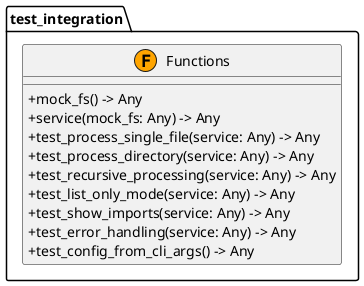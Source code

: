 @startuml
skinparam classAttributeIconSize 0

package "test_integration" {
  class Functions <<(F,orange)>> {
    +mock_fs() -> Any
    +service(mock_fs: Any) -> Any
    +test_process_single_file(service: Any) -> Any
    +test_process_directory(service: Any) -> Any
    +test_recursive_processing(service: Any) -> Any
    +test_list_only_mode(service: Any) -> Any
    +test_show_imports(service: Any) -> Any
    +test_error_handling(service: Any) -> Any
    +test_config_from_cli_args() -> Any
  }
}

' Relationships
@enduml